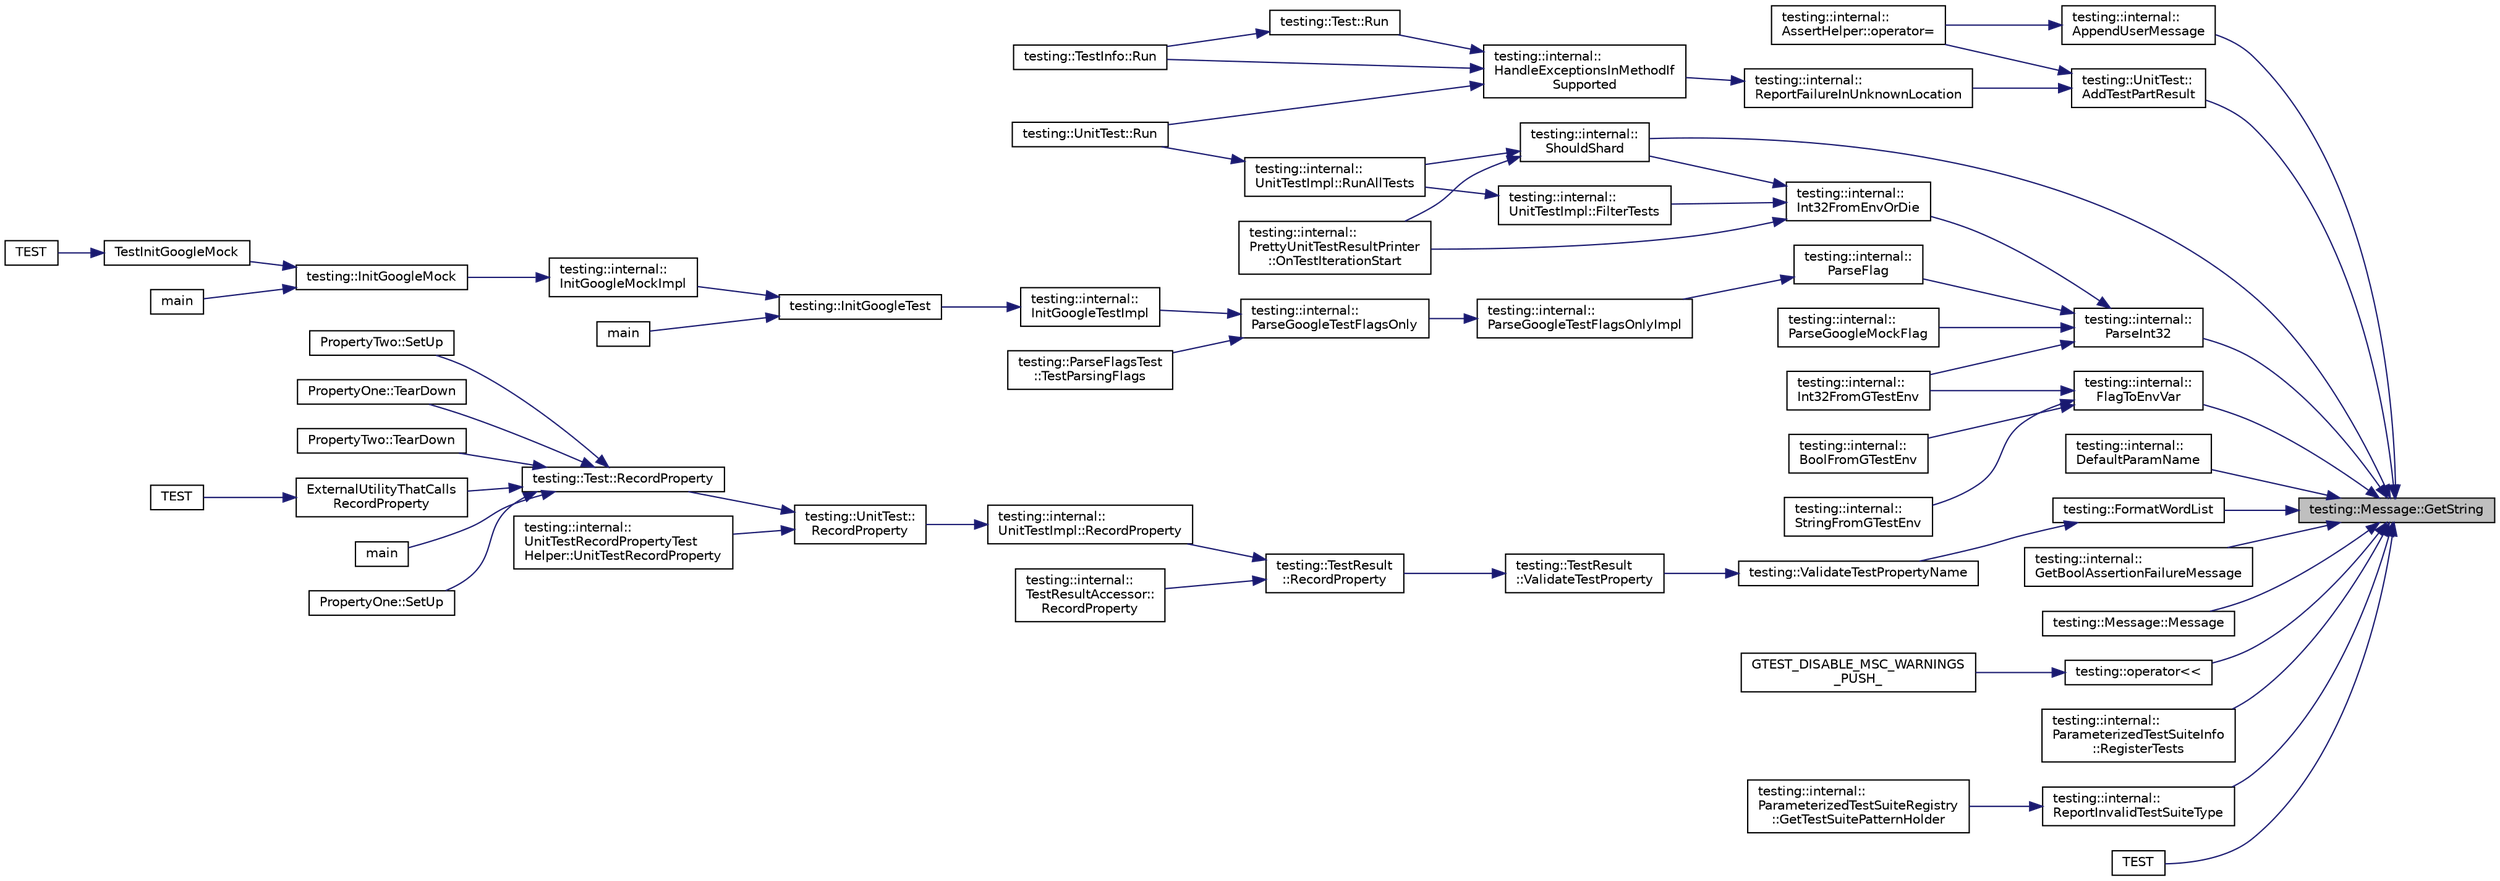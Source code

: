 digraph "testing::Message::GetString"
{
 // LATEX_PDF_SIZE
  bgcolor="transparent";
  edge [fontname="Helvetica",fontsize="10",labelfontname="Helvetica",labelfontsize="10"];
  node [fontname="Helvetica",fontsize="10",shape=record];
  rankdir="RL";
  Node1 [label="testing::Message::GetString",height=0.2,width=0.4,color="black", fillcolor="grey75", style="filled", fontcolor="black",tooltip=" "];
  Node1 -> Node2 [dir="back",color="midnightblue",fontsize="10",style="solid",fontname="Helvetica"];
  Node2 [label="testing::UnitTest::\lAddTestPartResult",height=0.2,width=0.4,color="black",URL="$classtesting_1_1UnitTest.html#a1d157d2e9a5c1d3405333410c6b13932",tooltip=" "];
  Node2 -> Node3 [dir="back",color="midnightblue",fontsize="10",style="solid",fontname="Helvetica"];
  Node3 [label="testing::internal::\lAssertHelper::operator=",height=0.2,width=0.4,color="black",URL="$classtesting_1_1internal_1_1AssertHelper.html#a97bf22d786131ab7baa86b97a27aeb4d",tooltip=" "];
  Node2 -> Node4 [dir="back",color="midnightblue",fontsize="10",style="solid",fontname="Helvetica"];
  Node4 [label="testing::internal::\lReportFailureInUnknownLocation",height=0.2,width=0.4,color="black",URL="$namespacetesting_1_1internal.html#a85f6ff0e40f9a5f10af66a73cf1364fa",tooltip=" "];
  Node4 -> Node5 [dir="back",color="midnightblue",fontsize="10",style="solid",fontname="Helvetica"];
  Node5 [label="testing::internal::\lHandleExceptionsInMethodIf\lSupported",height=0.2,width=0.4,color="black",URL="$namespacetesting_1_1internal.html#addb2ed165b92b74e25fe9ebe9e46b9f9",tooltip=" "];
  Node5 -> Node6 [dir="back",color="midnightblue",fontsize="10",style="solid",fontname="Helvetica"];
  Node6 [label="testing::Test::Run",height=0.2,width=0.4,color="black",URL="$classtesting_1_1Test.html#ab70d07cb03d17ccb1aedc2be66eaccff",tooltip=" "];
  Node6 -> Node7 [dir="back",color="midnightblue",fontsize="10",style="solid",fontname="Helvetica"];
  Node7 [label="testing::TestInfo::Run",height=0.2,width=0.4,color="black",URL="$classtesting_1_1TestInfo.html#ade784915e9be3a01e3a6ef509b77d6c9",tooltip=" "];
  Node5 -> Node7 [dir="back",color="midnightblue",fontsize="10",style="solid",fontname="Helvetica"];
  Node5 -> Node8 [dir="back",color="midnightblue",fontsize="10",style="solid",fontname="Helvetica"];
  Node8 [label="testing::UnitTest::Run",height=0.2,width=0.4,color="black",URL="$classtesting_1_1UnitTest.html#a2febc800536b44500565f4c423f359d3",tooltip=" "];
  Node1 -> Node9 [dir="back",color="midnightblue",fontsize="10",style="solid",fontname="Helvetica"];
  Node9 [label="testing::internal::\lAppendUserMessage",height=0.2,width=0.4,color="black",URL="$namespacetesting_1_1internal.html#ae475a090bca903bb222dd389eb189166",tooltip=" "];
  Node9 -> Node3 [dir="back",color="midnightblue",fontsize="10",style="solid",fontname="Helvetica"];
  Node1 -> Node10 [dir="back",color="midnightblue",fontsize="10",style="solid",fontname="Helvetica"];
  Node10 [label="testing::internal::\lDefaultParamName",height=0.2,width=0.4,color="black",URL="$namespacetesting_1_1internal.html#a954ec4a8a932dac7743e77e459ffefdc",tooltip=" "];
  Node1 -> Node11 [dir="back",color="midnightblue",fontsize="10",style="solid",fontname="Helvetica"];
  Node11 [label="testing::internal::\lFlagToEnvVar",height=0.2,width=0.4,color="black",URL="$namespacetesting_1_1internal.html#a7540386ecf74d7ab7e2fa6089db94682",tooltip=" "];
  Node11 -> Node12 [dir="back",color="midnightblue",fontsize="10",style="solid",fontname="Helvetica"];
  Node12 [label="testing::internal::\lBoolFromGTestEnv",height=0.2,width=0.4,color="black",URL="$namespacetesting_1_1internal.html#a67132cdce23fb71b6c38ee34ef81eb4c",tooltip=" "];
  Node11 -> Node13 [dir="back",color="midnightblue",fontsize="10",style="solid",fontname="Helvetica"];
  Node13 [label="testing::internal::\lInt32FromGTestEnv",height=0.2,width=0.4,color="black",URL="$namespacetesting_1_1internal.html#abc29596f55cd8044782da822d2358e0f",tooltip=" "];
  Node11 -> Node14 [dir="back",color="midnightblue",fontsize="10",style="solid",fontname="Helvetica"];
  Node14 [label="testing::internal::\lStringFromGTestEnv",height=0.2,width=0.4,color="black",URL="$namespacetesting_1_1internal.html#a7ed785df46a339403b0f749d3a879201",tooltip=" "];
  Node1 -> Node15 [dir="back",color="midnightblue",fontsize="10",style="solid",fontname="Helvetica"];
  Node15 [label="testing::FormatWordList",height=0.2,width=0.4,color="black",URL="$namespacetesting.html#a4354761948a5cf56fdf905418a0f78f1",tooltip=" "];
  Node15 -> Node16 [dir="back",color="midnightblue",fontsize="10",style="solid",fontname="Helvetica"];
  Node16 [label="testing::ValidateTestPropertyName",height=0.2,width=0.4,color="black",URL="$namespacetesting.html#af251394d0785f8cd18dc178d0d766b08",tooltip=" "];
  Node16 -> Node17 [dir="back",color="midnightblue",fontsize="10",style="solid",fontname="Helvetica"];
  Node17 [label="testing::TestResult\l::ValidateTestProperty",height=0.2,width=0.4,color="black",URL="$classtesting_1_1TestResult.html#a818c06cd2bfc00d6c81b0cebca044cb1",tooltip=" "];
  Node17 -> Node18 [dir="back",color="midnightblue",fontsize="10",style="solid",fontname="Helvetica"];
  Node18 [label="testing::TestResult\l::RecordProperty",height=0.2,width=0.4,color="black",URL="$classtesting_1_1TestResult.html#ac253b0fd7ea70f457e9517e415eac32d",tooltip=" "];
  Node18 -> Node19 [dir="back",color="midnightblue",fontsize="10",style="solid",fontname="Helvetica"];
  Node19 [label="testing::internal::\lUnitTestImpl::RecordProperty",height=0.2,width=0.4,color="black",URL="$classtesting_1_1internal_1_1UnitTestImpl.html#a15e4af4df167d2504decbc8fcc108a6f",tooltip=" "];
  Node19 -> Node20 [dir="back",color="midnightblue",fontsize="10",style="solid",fontname="Helvetica"];
  Node20 [label="testing::UnitTest::\lRecordProperty",height=0.2,width=0.4,color="black",URL="$classtesting_1_1UnitTest.html#a2c96a4a02c34095e07c6999e7686367f",tooltip=" "];
  Node20 -> Node21 [dir="back",color="midnightblue",fontsize="10",style="solid",fontname="Helvetica"];
  Node21 [label="testing::Test::RecordProperty",height=0.2,width=0.4,color="black",URL="$classtesting_1_1Test.html#a1559ce1c83f56993b582650c091535a7",tooltip=" "];
  Node21 -> Node22 [dir="back",color="midnightblue",fontsize="10",style="solid",fontname="Helvetica"];
  Node22 [label="ExternalUtilityThatCalls\lRecordProperty",height=0.2,width=0.4,color="black",URL="$gtest__xml__output__unittest___8cc.html#a8a5eb3769c1d7482bf69f3a03862c6a6",tooltip=" "];
  Node22 -> Node23 [dir="back",color="midnightblue",fontsize="10",style="solid",fontname="Helvetica"];
  Node23 [label="TEST",height=0.2,width=0.4,color="black",URL="$gtest__xml__output__unittest___8cc.html#abe7f5c93beecd6501a7b6ccf838f5b10",tooltip=" "];
  Node21 -> Node24 [dir="back",color="midnightblue",fontsize="10",style="solid",fontname="Helvetica"];
  Node24 [label="main",height=0.2,width=0.4,color="black",URL="$gtest__xml__output__unittest___8cc.html#a3c04138a5bfe5d72780bb7e82a18e627",tooltip=" "];
  Node21 -> Node25 [dir="back",color="midnightblue",fontsize="10",style="solid",fontname="Helvetica"];
  Node25 [label="PropertyOne::SetUp",height=0.2,width=0.4,color="black",URL="$classPropertyOne.html#a0a31b0c199b14438b9cfbd27645aa542",tooltip=" "];
  Node21 -> Node26 [dir="back",color="midnightblue",fontsize="10",style="solid",fontname="Helvetica"];
  Node26 [label="PropertyTwo::SetUp",height=0.2,width=0.4,color="black",URL="$classPropertyTwo.html#a88216ddb0ed17e58c9f974a743208fca",tooltip=" "];
  Node21 -> Node27 [dir="back",color="midnightblue",fontsize="10",style="solid",fontname="Helvetica"];
  Node27 [label="PropertyOne::TearDown",height=0.2,width=0.4,color="black",URL="$classPropertyOne.html#a0a9a054682c28e32d6b3007e966a1aaf",tooltip=" "];
  Node21 -> Node28 [dir="back",color="midnightblue",fontsize="10",style="solid",fontname="Helvetica"];
  Node28 [label="PropertyTwo::TearDown",height=0.2,width=0.4,color="black",URL="$classPropertyTwo.html#a8c2b36ef29249c5654f13bf8f504236a",tooltip=" "];
  Node20 -> Node29 [dir="back",color="midnightblue",fontsize="10",style="solid",fontname="Helvetica"];
  Node29 [label="testing::internal::\lUnitTestRecordPropertyTest\lHelper::UnitTestRecordProperty",height=0.2,width=0.4,color="black",URL="$classtesting_1_1internal_1_1UnitTestRecordPropertyTestHelper.html#a9c5432d080faf13a1db6baff0a2944f4",tooltip=" "];
  Node18 -> Node30 [dir="back",color="midnightblue",fontsize="10",style="solid",fontname="Helvetica"];
  Node30 [label="testing::internal::\lTestResultAccessor::\lRecordProperty",height=0.2,width=0.4,color="black",URL="$classtesting_1_1internal_1_1TestResultAccessor.html#abcc4b32d1b201eeef92f0ec0ae161cf9",tooltip=" "];
  Node1 -> Node31 [dir="back",color="midnightblue",fontsize="10",style="solid",fontname="Helvetica"];
  Node31 [label="testing::internal::\lGetBoolAssertionFailureMessage",height=0.2,width=0.4,color="black",URL="$namespacetesting_1_1internal.html#a5fd6e5dc9eb20ab3c3a80e24d89dfac6",tooltip=" "];
  Node1 -> Node32 [dir="back",color="midnightblue",fontsize="10",style="solid",fontname="Helvetica"];
  Node32 [label="testing::Message::Message",height=0.2,width=0.4,color="black",URL="$classtesting_1_1Message.html#ac126e24804817a053bebba0920d94a11",tooltip=" "];
  Node1 -> Node33 [dir="back",color="midnightblue",fontsize="10",style="solid",fontname="Helvetica"];
  Node33 [label="testing::operator\<\<",height=0.2,width=0.4,color="black",URL="$namespacetesting.html#a7b802e532fd68749765cb7dc156130db",tooltip=" "];
  Node33 -> Node34 [dir="back",color="midnightblue",fontsize="10",style="solid",fontname="Helvetica"];
  Node34 [label="GTEST_DISABLE_MSC_WARNINGS\l_PUSH_",height=0.2,width=0.4,color="black",URL="$gtest-assertion-result_8h.html#a88f79832f9d045112a76e9da8611cc13",tooltip=" "];
  Node1 -> Node35 [dir="back",color="midnightblue",fontsize="10",style="solid",fontname="Helvetica"];
  Node35 [label="testing::internal::\lParseInt32",height=0.2,width=0.4,color="black",URL="$namespacetesting_1_1internal.html#a4d891c6743bbc5c44b6ce06d7417926c",tooltip=" "];
  Node35 -> Node36 [dir="back",color="midnightblue",fontsize="10",style="solid",fontname="Helvetica"];
  Node36 [label="testing::internal::\lInt32FromEnvOrDie",height=0.2,width=0.4,color="black",URL="$namespacetesting_1_1internal.html#aa4429a43615dd8c575e1456a30844af8",tooltip=" "];
  Node36 -> Node37 [dir="back",color="midnightblue",fontsize="10",style="solid",fontname="Helvetica"];
  Node37 [label="testing::internal::\lUnitTestImpl::FilterTests",height=0.2,width=0.4,color="black",URL="$classtesting_1_1internal_1_1UnitTestImpl.html#abd47e447f0c2557ed528db0350671bed",tooltip=" "];
  Node37 -> Node38 [dir="back",color="midnightblue",fontsize="10",style="solid",fontname="Helvetica"];
  Node38 [label="testing::internal::\lUnitTestImpl::RunAllTests",height=0.2,width=0.4,color="black",URL="$classtesting_1_1internal_1_1UnitTestImpl.html#a1fb6be9971f4768c4136a05aa9e7e375",tooltip=" "];
  Node38 -> Node8 [dir="back",color="midnightblue",fontsize="10",style="solid",fontname="Helvetica"];
  Node36 -> Node39 [dir="back",color="midnightblue",fontsize="10",style="solid",fontname="Helvetica"];
  Node39 [label="testing::internal::\lPrettyUnitTestResultPrinter\l::OnTestIterationStart",height=0.2,width=0.4,color="black",URL="$classtesting_1_1internal_1_1PrettyUnitTestResultPrinter.html#a0e7e8909452ef92aaf02f4cffde5ee28",tooltip=" "];
  Node36 -> Node40 [dir="back",color="midnightblue",fontsize="10",style="solid",fontname="Helvetica"];
  Node40 [label="testing::internal::\lShouldShard",height=0.2,width=0.4,color="black",URL="$namespacetesting_1_1internal.html#a0fe41657b1d1ab7ec4e37ec07403ee6c",tooltip=" "];
  Node40 -> Node39 [dir="back",color="midnightblue",fontsize="10",style="solid",fontname="Helvetica"];
  Node40 -> Node38 [dir="back",color="midnightblue",fontsize="10",style="solid",fontname="Helvetica"];
  Node35 -> Node13 [dir="back",color="midnightblue",fontsize="10",style="solid",fontname="Helvetica"];
  Node35 -> Node41 [dir="back",color="midnightblue",fontsize="10",style="solid",fontname="Helvetica"];
  Node41 [label="testing::internal::\lParseFlag",height=0.2,width=0.4,color="black",URL="$namespacetesting_1_1internal.html#a7cbe05205de4dec33f171586914023a3",tooltip=" "];
  Node41 -> Node42 [dir="back",color="midnightblue",fontsize="10",style="solid",fontname="Helvetica"];
  Node42 [label="testing::internal::\lParseGoogleTestFlagsOnlyImpl",height=0.2,width=0.4,color="black",URL="$namespacetesting_1_1internal.html#ae4c46ce8c3d016848fff52cc5133f2ac",tooltip=" "];
  Node42 -> Node43 [dir="back",color="midnightblue",fontsize="10",style="solid",fontname="Helvetica"];
  Node43 [label="testing::internal::\lParseGoogleTestFlagsOnly",height=0.2,width=0.4,color="black",URL="$namespacetesting_1_1internal.html#a472880afbcc592a41e3d623e2dec8412",tooltip=" "];
  Node43 -> Node44 [dir="back",color="midnightblue",fontsize="10",style="solid",fontname="Helvetica"];
  Node44 [label="testing::internal::\lInitGoogleTestImpl",height=0.2,width=0.4,color="black",URL="$namespacetesting_1_1internal.html#ac3c6fa93391768aa91c6238b31aaeeb5",tooltip=" "];
  Node44 -> Node45 [dir="back",color="midnightblue",fontsize="10",style="solid",fontname="Helvetica"];
  Node45 [label="testing::InitGoogleTest",height=0.2,width=0.4,color="black",URL="$namespacetesting.html#afd726ae08c9bd16dc52f78c822d9946b",tooltip=" "];
  Node45 -> Node46 [dir="back",color="midnightblue",fontsize="10",style="solid",fontname="Helvetica"];
  Node46 [label="testing::internal::\lInitGoogleMockImpl",height=0.2,width=0.4,color="black",URL="$namespacetesting_1_1internal.html#a3823844199df88af9493026031cf7744",tooltip=" "];
  Node46 -> Node47 [dir="back",color="midnightblue",fontsize="10",style="solid",fontname="Helvetica"];
  Node47 [label="testing::InitGoogleMock",height=0.2,width=0.4,color="black",URL="$namespacetesting.html#a32b1c6db9ba5133ccabfa67616b3c041",tooltip=" "];
  Node47 -> Node48 [dir="back",color="midnightblue",fontsize="10",style="solid",fontname="Helvetica"];
  Node48 [label="main",height=0.2,width=0.4,color="black",URL="$gmock__main_8cc.html#a7f83bdc516d2cb86e20235d94ddf055a",tooltip=" "];
  Node47 -> Node49 [dir="back",color="midnightblue",fontsize="10",style="solid",fontname="Helvetica"];
  Node49 [label="TestInitGoogleMock",height=0.2,width=0.4,color="black",URL="$gmock__test_8cc.html#ac9c8ae8722c330d47f75dee43fb8ab78",tooltip=" "];
  Node49 -> Node50 [dir="back",color="midnightblue",fontsize="10",style="solid",fontname="Helvetica"];
  Node50 [label="TEST",height=0.2,width=0.4,color="black",URL="$gmock__test_8cc.html#a7c86c6c98b72e903135c1b01370a13f3",tooltip=" "];
  Node45 -> Node51 [dir="back",color="midnightblue",fontsize="10",style="solid",fontname="Helvetica"];
  Node51 [label="main",height=0.2,width=0.4,color="black",URL="$test_2main_8cpp.html#a3c04138a5bfe5d72780bb7e82a18e627",tooltip=" "];
  Node43 -> Node52 [dir="back",color="midnightblue",fontsize="10",style="solid",fontname="Helvetica"];
  Node52 [label="testing::ParseFlagsTest\l::TestParsingFlags",height=0.2,width=0.4,color="black",URL="$classtesting_1_1ParseFlagsTest.html#ad769e5f5a71939c3a9ad853b415fa9d2",tooltip=" "];
  Node35 -> Node53 [dir="back",color="midnightblue",fontsize="10",style="solid",fontname="Helvetica"];
  Node53 [label="testing::internal::\lParseGoogleMockFlag",height=0.2,width=0.4,color="black",URL="$namespacetesting_1_1internal.html#ad5aa39fc2284332f6e7d45e0f9a0ea37",tooltip=" "];
  Node1 -> Node54 [dir="back",color="midnightblue",fontsize="10",style="solid",fontname="Helvetica"];
  Node54 [label="testing::internal::\lParameterizedTestSuiteInfo\l::RegisterTests",height=0.2,width=0.4,color="black",URL="$classtesting_1_1internal_1_1ParameterizedTestSuiteInfo.html#a8c0af866d3c291a63d3f4581ccd452d1",tooltip=" "];
  Node1 -> Node55 [dir="back",color="midnightblue",fontsize="10",style="solid",fontname="Helvetica"];
  Node55 [label="testing::internal::\lReportInvalidTestSuiteType",height=0.2,width=0.4,color="black",URL="$namespacetesting_1_1internal.html#abbc0c3f8d5ee67a39d26167138effbe8",tooltip=" "];
  Node55 -> Node56 [dir="back",color="midnightblue",fontsize="10",style="solid",fontname="Helvetica"];
  Node56 [label="testing::internal::\lParameterizedTestSuiteRegistry\l::GetTestSuitePatternHolder",height=0.2,width=0.4,color="black",URL="$classtesting_1_1internal_1_1ParameterizedTestSuiteRegistry.html#a89ef6dd228f4188e1928513e860580d0",tooltip=" "];
  Node1 -> Node40 [dir="back",color="midnightblue",fontsize="10",style="solid",fontname="Helvetica"];
  Node1 -> Node57 [dir="back",color="midnightblue",fontsize="10",style="solid",fontname="Helvetica"];
  Node57 [label="TEST",height=0.2,width=0.4,color="black",URL="$gtest__unittest_8cc.html#a3cfb4c4e94683c4677706c53ab52fb8e",tooltip=" "];
}
